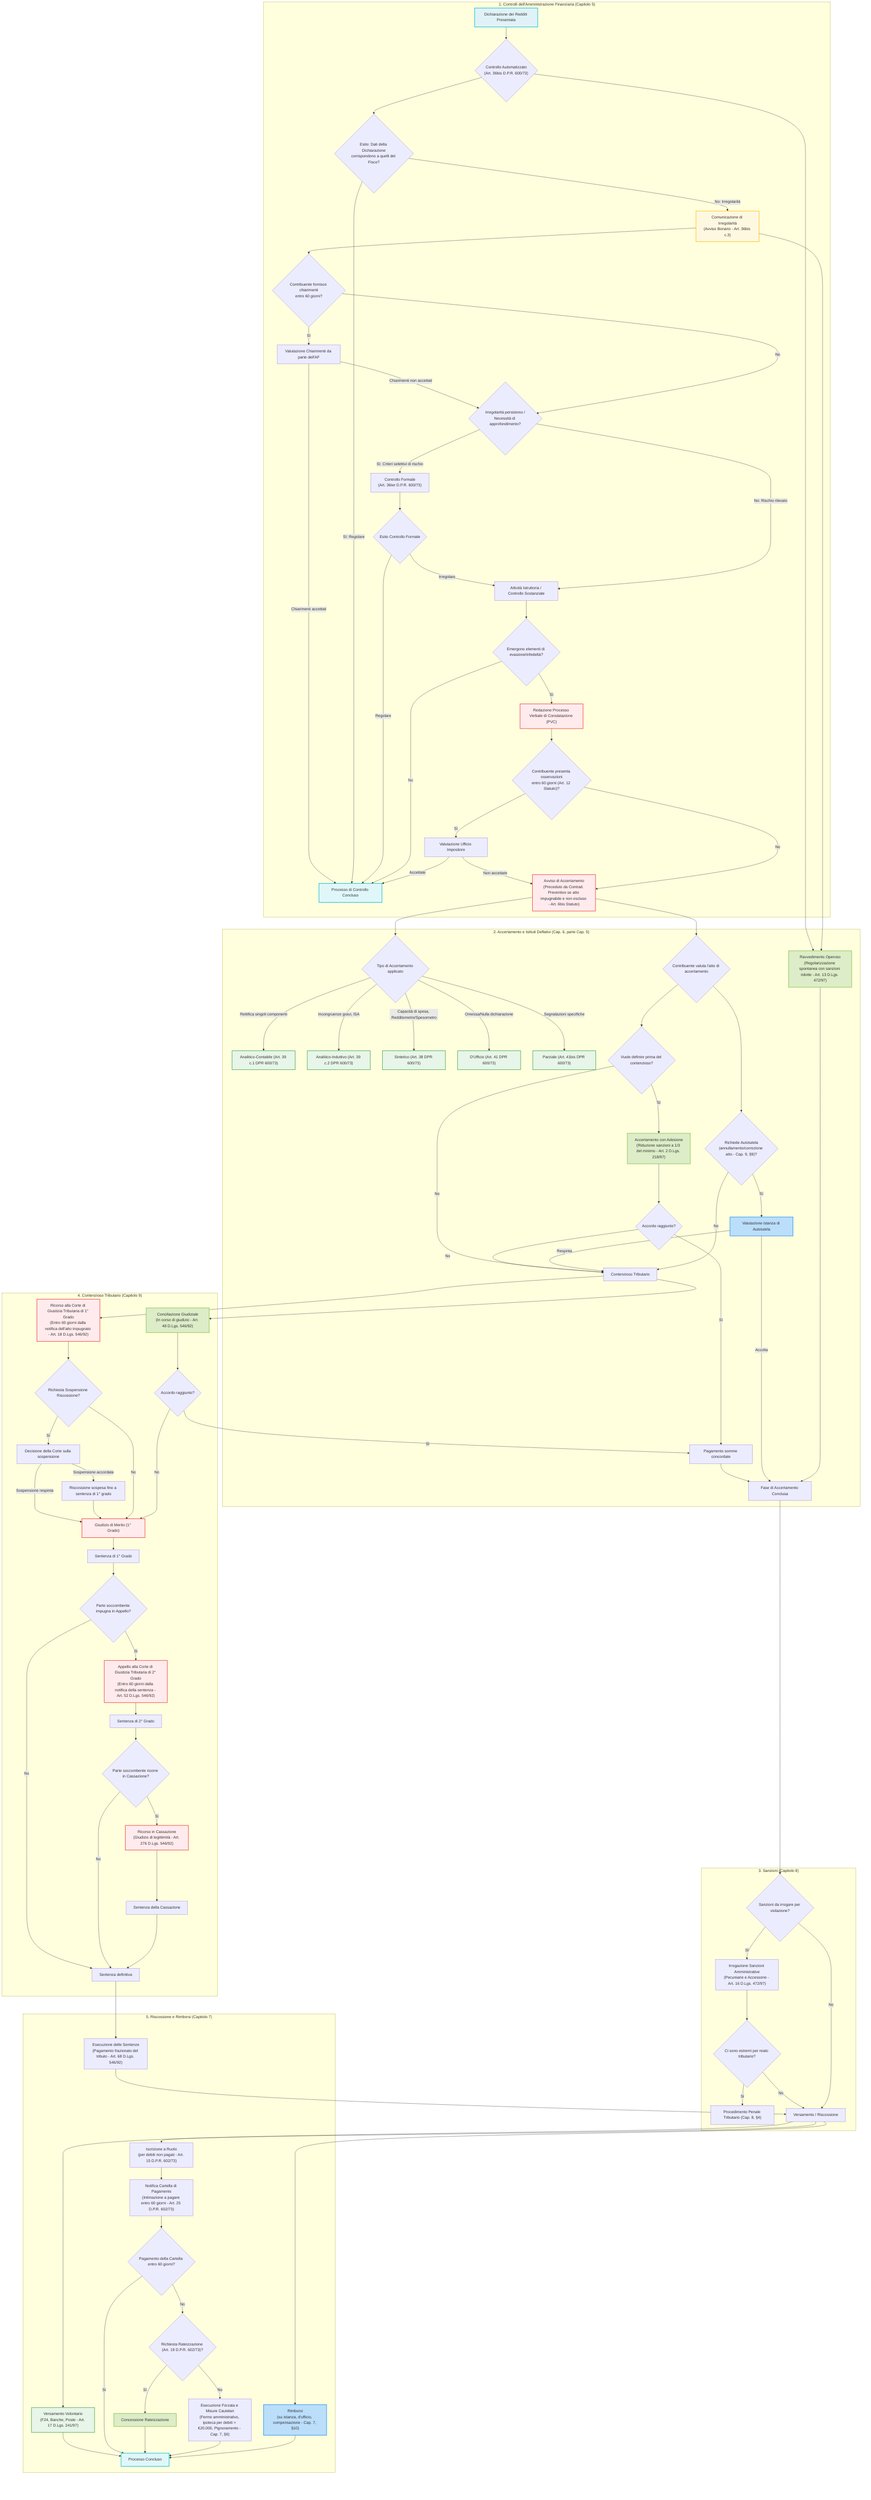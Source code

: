 graph TD
subgraph "1. Controlli dell'Amministrazione Finanziaria (Capitolo 5)"
A["Dichiarazione dei Redditi Presentata"] --> B{"Controllo Automatizzato<br/>(Art. 36bis D.P.R. 600/73)"};
B --> B1{"Esito: Dati della Dichiarazione<br/>corrispondono a quelli del Fisco?"};
B1 --"No: Irregolarità"--> C["Comunicazione di Irregolarità<br/>(Avviso Bonario - Art. 36bis c.3)"];
C --> C1{"Contribuente fornisce chiarimenti<br/>entro 60 giorni?"};
C1 --"Sì"--> C2["Valutazione Chiarimenti da parte dell'AF"];
C2 --"Chiarimenti accettati"--> Z["Processo di Controllo Concluso"];
C2 --"Chiarimenti non accettati"--> D{"Irregolarità persistono /<br/>Necessità di approfondimento?"};
C1 --"No"--> D;
B1 --"Sì: Regolare"--> Z;

D --"Sì: Criteri selettivi di rischio"--> E["Controllo Formale<br/>(Art. 36ter D.P.R. 600/73)"];
E --> E1{"Esito Controllo Formale"};
E1 --"Regolare"--> Z;
E1 --"Irregolare"--> F["Attività Istruttoria / Controllo Sostanziale<br/>(es. Indagini Bancarie, Verifiche - Art. 31 DPR 600/73)"];
D --"No: Rischio rilevato"--> F;

F["Attività Istruttoria / Controllo Sostanziale"] --> G{"Emergono elementi di evasione/infedeltà?"};
G --"No"--> Z;
G --"Sì"--> H["Redazione Processo Verbale di Constatazione (PVC)"];
H --> H1{"Contribuente presenta osservazioni<br/>entro 60 giorni (Art. 12 Statuto)?"};
H1 --"Sì"--> H2["Valutazione Ufficio Impositore"];
H2 --"Accettate"--> Z;
H2 --"Non accettate"--> I["Avviso di Accertamento"];
H1 --"No"--> I;
end

subgraph "2. Accertamento e Istituti Deflativi (Cap. 6, parte Cap. 5)"
I["Avviso di Accertamento<br/>(Preceduto da Contrad. Preventivo se atto impugnabile e non escluso - Art. 6bis Statuto)"] --> I_tipo{"Tipo di Accertamento applicato"};
I_tipo --"Rettifica singoli componenti"--> J1["Analitico-Contabile (Art. 39 c.1 DPR 600/73)"];
I_tipo --"Incongruenze gravi, ISA"--> J2["Analitico-Induttivo (Art. 39 c.2 DPR 600/73)"];
I_tipo --"Capacità di spesa, Redditometro/Spesometro"--> J3["Sintetico (Art. 38 DPR 600/73)"];
I_tipo --"Omessa/Nulla dichiarazione"--> J4["D'Ufficio (Art. 41 DPR 600/73)"];
I_tipo --"Segnalazioni specifiche"--> J5["Parziale (Art. 41bis DPR 600/73)"];

I --> K{"Contribuente valuta l'atto di accertamento"};
K --> K1{"Vuole definire prima del contenzioso?"};
K1 --"Sì"--> L["Accertamento con Adesione<br/>(Riduzione sanzioni a 1/3 del minimo - Art. 2 D.Lgs. 218/97)"];
L --> L1{"Accordo raggiunto?"};
L1 --"Sì"--> L2["Pagamento somme concordate"];
L2 --> End_Accertamento["Fase di Accertamento Conclusa"];
L1 --"No"--> M["Contenzioso Tributario"];
K1 --"No"--> M;

K --> K2{"Richiede Autotutela<br/>(annullamento/correzione atto - Cap. 9, §9)?"};
K2 --"Sì"--> K3["Valutazione istanza di Autotutela"];
K3 --"Accolta"--> End_Accertamento;
K3 --"Respinta"--> M;
K2 --"No"--> M;

B --> O["Ravvedimento Operoso<br/>(Regolarizzazione spontanea con sanzioni ridotte - Art. 13 D.Lgs. 472/97)"];
O --> End_Accertamento;
C --> O;
end

subgraph "3. Sanzioni (Capitolo 8)"
End_Accertamento --> P{"Sanzioni da irrogare per violazione?"};
P --"Sì"--> P1["Irrogazione Sanzioni Amministrative<br/>(Pecuniarie e Accessorie - Art. 16 D.Lgs. 472/97)"];
P1 --> P2{"Ci sono estremi per reato tributario?"};
P2 --"Sì"--> P3["Procedimento Penale Tributario (Cap. 8, §4)"];
P2 --"No"--> Q["Versamento delle Sanzioni / Riscossione"];
P --"No"--> Q;
end

subgraph "4. Contenzioso Tributario (Capitolo 9)"
M["Contenzioso Tributario"] --> R["Ricorso alla Corte di Giustizia Tributaria di 1° Grado<br/>(Entro 60 giorni dalla notifica dell'atto impugnato - Art. 18 D.Lgs. 546/92)"];
R --> R1{"Richiesta Sospensione Riscossione?"};
R1 --"Sì"--> R2["Decisione della Corte sulla sospensione"];
R2 --"Sospensione accordata"--> R3["Riscossione sospesa fino a sentenza di 1° grado"];
R2 --"Sospensione respinta"--> S["Giudizio di Merito (1° Grado)"];
R3 --> S;
R1 --"No"--> S;

S["Giudizio di Merito (1° Grado)"] --> S1["Sentenza di 1° Grado"];
S1 --> S2{"Parte soccombente impugna in Appello?"};
S2 --"No"--> S_End["Sentenza definitiva"];
S2 --"Sì"--> T["Appello alla Corte di Giustizia Tributaria di 2° Grado<br/>(Entro 60 giorni dalla notifica della sentenza - Art. 52 D.Lgs. 546/92)"];
T --> T1["Sentenza di 2° Grado"];
T1 --> T2{"Parte soccombente ricorre in Cassazione?"};
T2 --"No"--> S_End;
T2 --"Sì"--> U["Ricorso in Cassazione<br/>(Giudizio di legittimità - Art. 276 D.Lgs. 546/92)"];
U --> U1["Sentenza della Cassazione"];
U1 --> S_End;

M --> W["Conciliazione Giudiziale<br/>(In corso di giudizio - Art. 48 D.Lgs. 546/92)"];
W --> W1{"Accordo raggiunto?"};
W1 --"Sì"--> L2;
W1 --"No"--> S;
end

subgraph "5. Riscossione e Rimborsi (Capitolo 7)"
Q["Versamento / Riscossione"] --> Q1["Versamento Volontario<br/>(F24, Banche, Poste - Art. 17 D.Lgs. 241/97)"];
Q1 --> Fin["Processo Concluso"];

S_End["Sentenza definitiva"] --> V["Esecuzione delle Sentenze<br/>(Pagamento frazionato del tributo - Art. 68 D.Lgs. 546/92)"];
V --> Q;

Q["Versamento / Riscossione"] --> Q2["Iscrizione a Ruolo<br/>(per debiti non pagati - Art. 15 D.P.R. 602/73)"];
Q2 --> Q3["Notifica Cartella di Pagamento<br/>(Intimazione a pagare entro 60 giorni - Art. 25 D.P.R. 602/73)"];
Q3 --> Q4{"Pagamento della Cartella entro 60 giorni?"};
Q4 --"Sì"--> Fin;
Q4 --"No"--> Q5{"Richiesta Rateizzazione (Art. 19 D.P.R. 602/73)?"};
Q5 --"Sì"--> Q6["Concessione Rateizzazione"];
Q6 --> Fin;
Q5 --"No"--> Q7["Esecuzione Forzata e Misure Cautelari<br/>(Fermo amministrativo, Ipoteca per debiti > €20.000, Pignoramento - Cap. 7, §6)"];
Q7 --> Fin;

Q["Versamento / Riscossione"] --> Q8["Rimborsi<br/>(su istanza, d'ufficio, compensazione - Cap. 7, §10)"];
Q8 --> Fin;
end

%% Stili per i nodi
classDef startNode fill:#E0F2F7,stroke:#00BCD4,stroke-width:2px,color:#333;
classDef endNode fill:#E0F7FA,stroke:#00BCD4,stroke-width:2px,color:#333;
classDef warningNode fill:#FFF8E1,stroke:#FFC107,stroke-width:2px,color:#333;
classDef errorNode fill:#FFEBEE,stroke:#F44336,stroke-width:2px,color:#333;
classDef successNode fill:#E8F5E9,stroke:#4CAF50,stroke-width:2px,color:#333;
classDef processNode fill:#DCEDC8,stroke:#8BC34A,stroke-width:2px,color:#333;
classDef decisionNode fill:#BBDEFB,stroke:#2196F3,stroke-width:2px,color:#333;

class A startNode;
class Z,Fin endNode;
class C warningNode;
class H,I,R,S,T,U errorNode;
class J1,J2,J3,J4,J5,Q1 successNode;
class L,O,W,Q6 processNode;
class K3,Q8 decisionNode;